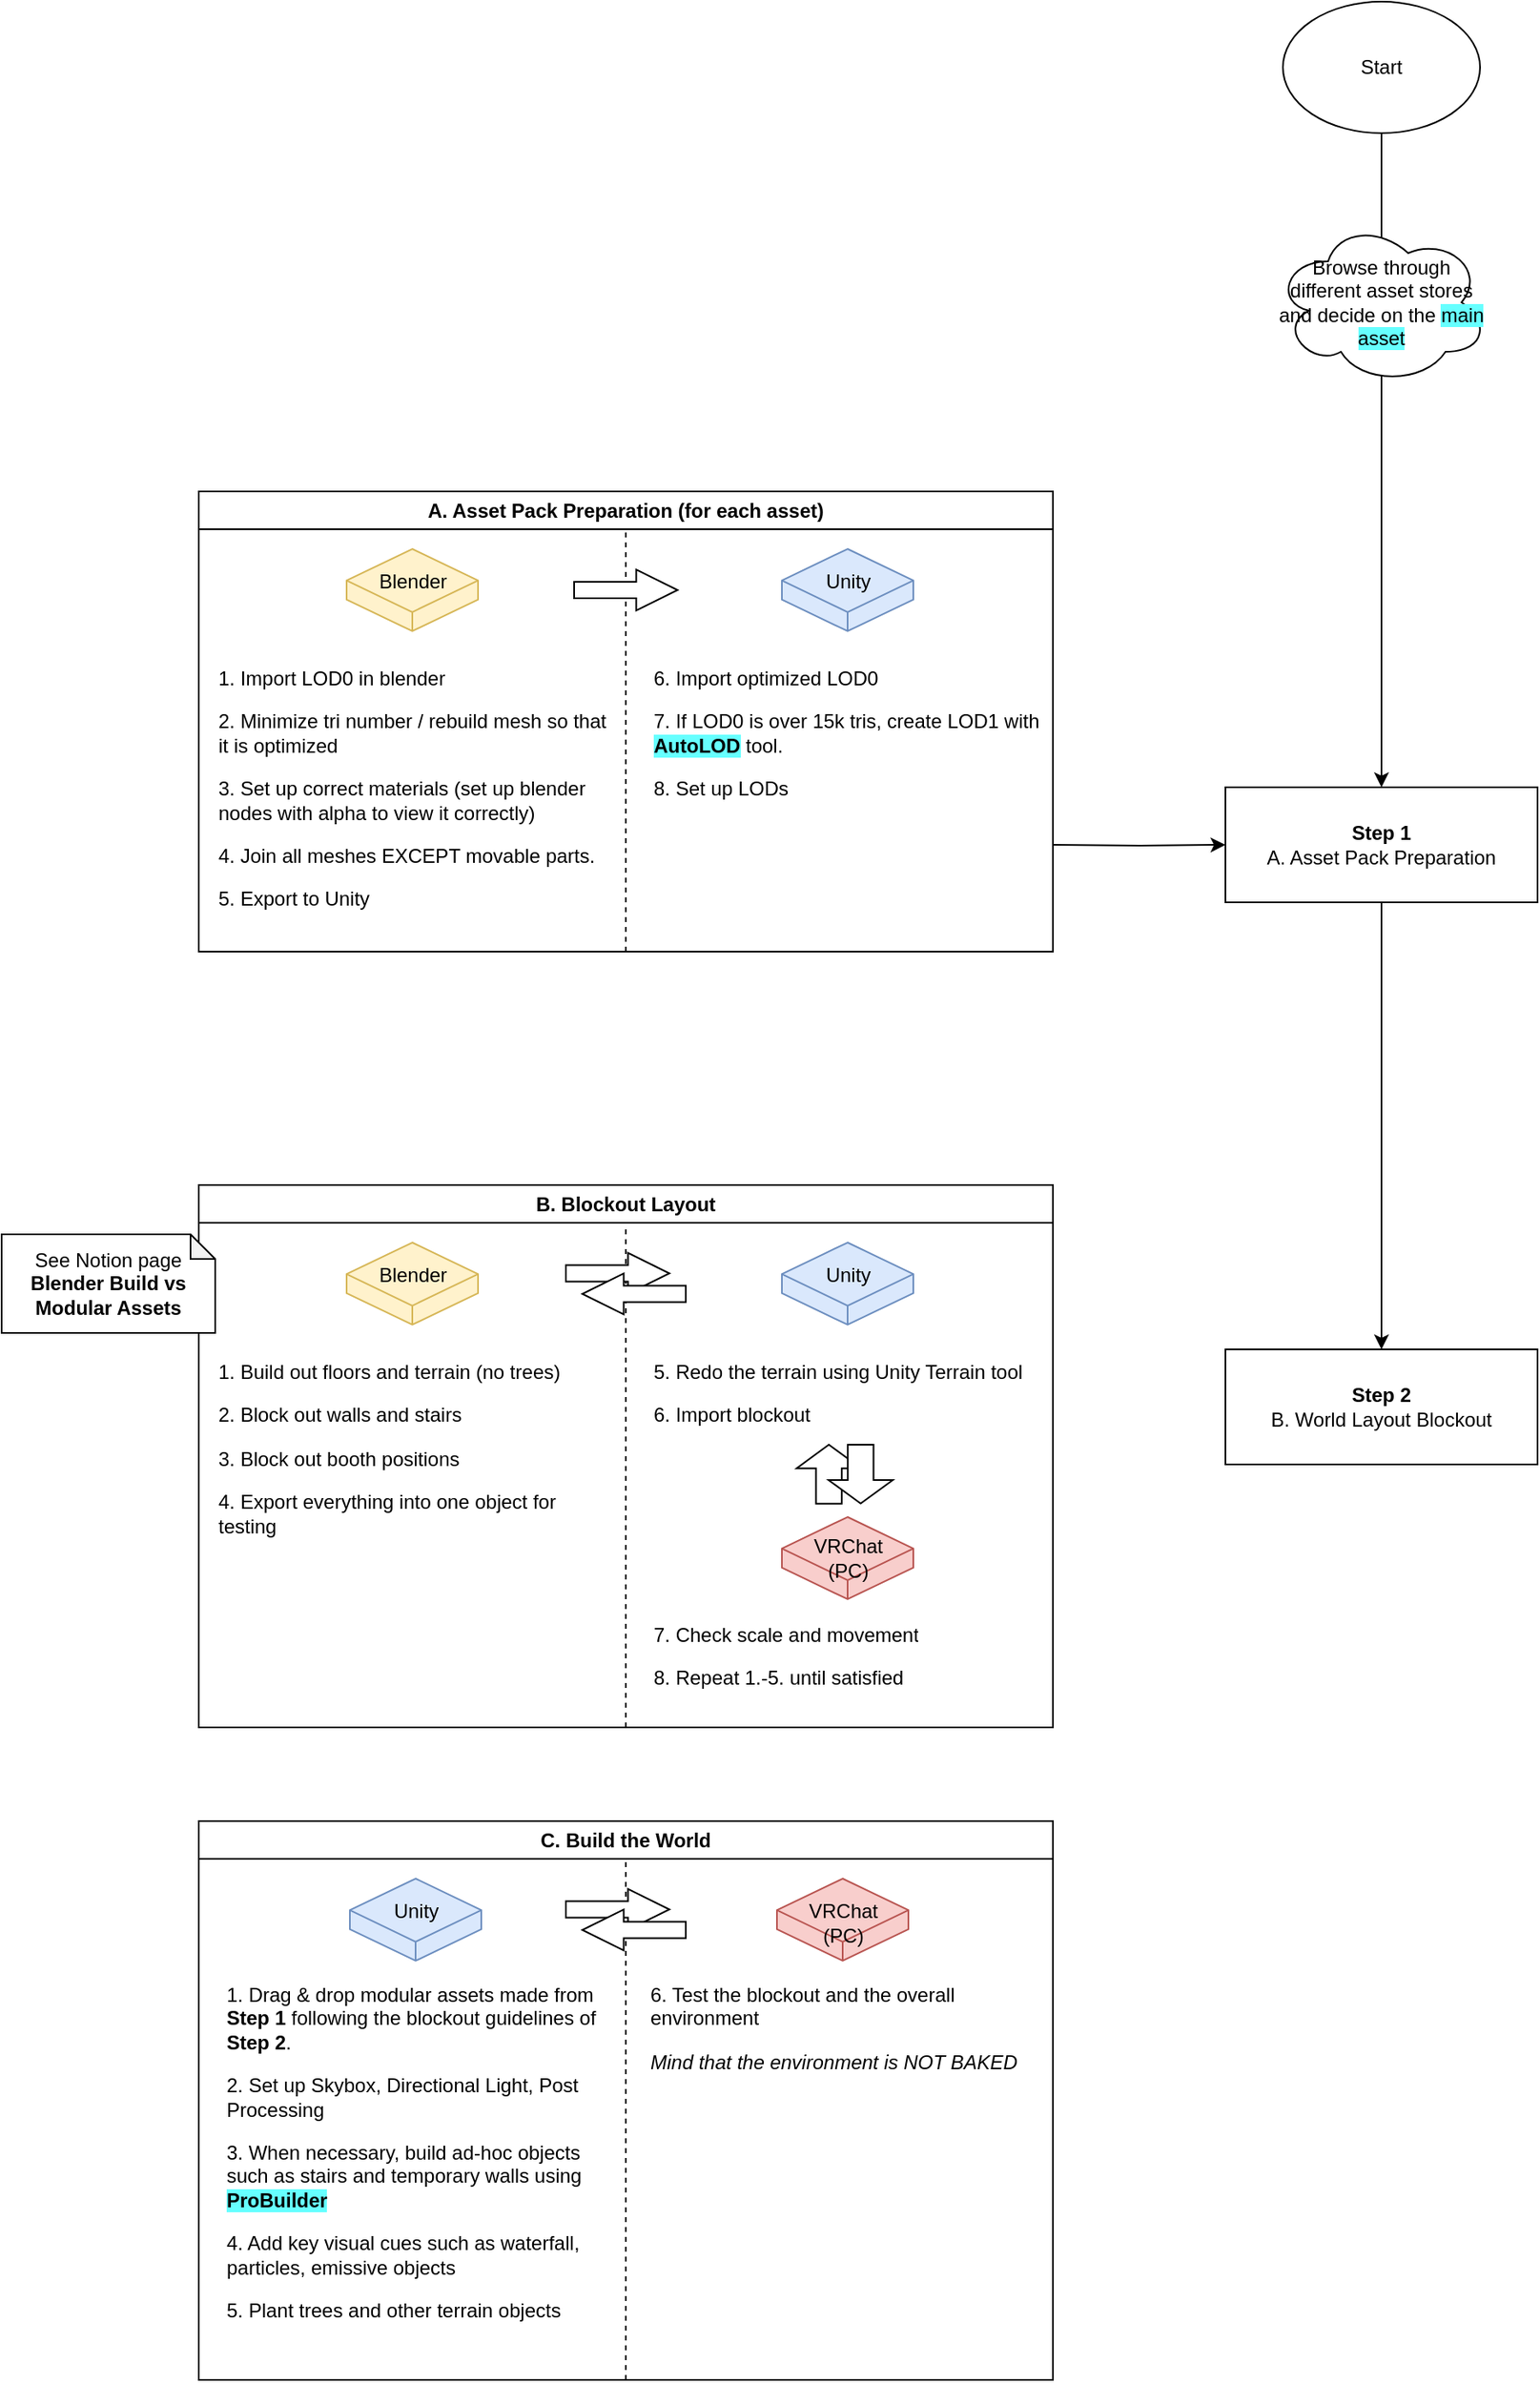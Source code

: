 <mxfile version="26.0.5">
  <diagram name="Page-1" id="mjoIo9GVvfLrUa51Crd4">
    <mxGraphModel dx="2104" dy="696" grid="0" gridSize="10" guides="1" tooltips="1" connect="1" arrows="1" fold="1" page="1" pageScale="1" pageWidth="827" pageHeight="1169" math="0" shadow="0">
      <root>
        <mxCell id="0" />
        <mxCell id="1" parent="0" />
        <mxCell id="FVLfrgH4JOe6l1_wb_6b-6" value="" style="edgeStyle=orthogonalEdgeStyle;rounded=0;orthogonalLoop=1;jettySize=auto;html=1;entryX=0.5;entryY=0;entryDx=0;entryDy=0;" edge="1" parent="1" source="FVLfrgH4JOe6l1_wb_6b-1" target="FVLfrgH4JOe6l1_wb_6b-2">
          <mxGeometry relative="1" as="geometry">
            <Array as="points" />
          </mxGeometry>
        </mxCell>
        <mxCell id="FVLfrgH4JOe6l1_wb_6b-1" value="Start" style="ellipse;whiteSpace=wrap;html=1;" vertex="1" parent="1">
          <mxGeometry x="31" y="92" width="120" height="80" as="geometry" />
        </mxCell>
        <mxCell id="FVLfrgH4JOe6l1_wb_6b-16" value="" style="edgeStyle=orthogonalEdgeStyle;rounded=0;orthogonalLoop=1;jettySize=auto;html=1;" edge="1" parent="1" source="FVLfrgH4JOe6l1_wb_6b-2" target="FVLfrgH4JOe6l1_wb_6b-15">
          <mxGeometry relative="1" as="geometry" />
        </mxCell>
        <mxCell id="FVLfrgH4JOe6l1_wb_6b-2" value="&lt;b&gt;Step 1&lt;/b&gt;&lt;div&gt;A. Asset Pack Preparation&lt;/div&gt;" style="whiteSpace=wrap;html=1;" vertex="1" parent="1">
          <mxGeometry x="-4" y="570" width="190" height="70" as="geometry" />
        </mxCell>
        <mxCell id="FVLfrgH4JOe6l1_wb_6b-5" value="&lt;font style=&quot;font-size: 12px;&quot;&gt;Browse through different asset stores and decide on the &lt;span style=&quot;background-color: rgb(102, 255, 255);&quot;&gt;main asset&lt;/span&gt;&lt;/font&gt;" style="ellipse;shape=cloud;whiteSpace=wrap;html=1;" vertex="1" parent="1">
          <mxGeometry x="26" y="225" width="130" height="100" as="geometry" />
        </mxCell>
        <mxCell id="FVLfrgH4JOe6l1_wb_6b-15" value="&lt;b&gt;Step 2&lt;/b&gt;&lt;div&gt;B. World Layout Blockout&lt;/div&gt;" style="whiteSpace=wrap;html=1;" vertex="1" parent="1">
          <mxGeometry x="-4" y="912" width="190" height="70" as="geometry" />
        </mxCell>
        <mxCell id="FVLfrgH4JOe6l1_wb_6b-59" style="edgeStyle=orthogonalEdgeStyle;rounded=0;orthogonalLoop=1;jettySize=auto;html=1;entryX=0;entryY=0.5;entryDx=0;entryDy=0;" edge="1" parent="1" target="FVLfrgH4JOe6l1_wb_6b-2">
          <mxGeometry relative="1" as="geometry">
            <mxPoint x="-109" y="605" as="sourcePoint" />
            <mxPoint x="-9" y="605" as="targetPoint" />
          </mxGeometry>
        </mxCell>
        <mxCell id="FVLfrgH4JOe6l1_wb_6b-18" value="A. Asset Pack Preparation (for each asset)" style="swimlane;whiteSpace=wrap;html=1;fillColor=default;" vertex="1" parent="1">
          <mxGeometry x="-629" y="390" width="520" height="280" as="geometry" />
        </mxCell>
        <mxCell id="FVLfrgH4JOe6l1_wb_6b-36" value="" style="endArrow=none;dashed=1;html=1;rounded=0;exitX=0.5;exitY=1;exitDx=0;exitDy=0;" edge="1" parent="FVLfrgH4JOe6l1_wb_6b-18" source="FVLfrgH4JOe6l1_wb_6b-18">
          <mxGeometry width="50" height="50" relative="1" as="geometry">
            <mxPoint x="264.58" y="185" as="sourcePoint" />
            <mxPoint x="260" y="25" as="targetPoint" />
          </mxGeometry>
        </mxCell>
        <mxCell id="FVLfrgH4JOe6l1_wb_6b-37" value="&lt;p style=&quot;margin-top: 0px;&quot;&gt;&lt;span style=&quot;background-color: transparent; color: light-dark(rgb(0, 0, 0), rgb(255, 255, 255)); font-size: 12px; font-weight: normal;&quot;&gt;1. Import LOD0 in blender&lt;/span&gt;&lt;/p&gt;&lt;p style=&quot;margin-top: 0px;&quot;&gt;&lt;span style=&quot;background-color: transparent; color: light-dark(rgb(0, 0, 0), rgb(255, 255, 255)); font-size: 12px; font-weight: normal;&quot;&gt;2. Minimize tri number / rebuild mesh so that it is optimized&lt;/span&gt;&lt;/p&gt;&lt;p style=&quot;margin-top: 0px;&quot;&gt;&lt;span style=&quot;background-color: transparent; color: light-dark(rgb(0, 0, 0), rgb(255, 255, 255)); font-size: 12px; font-weight: normal;&quot;&gt;3. Set up correct materials (set up blender nodes with alpha to view it correctly)&lt;/span&gt;&lt;/p&gt;&lt;p style=&quot;margin-top: 0px;&quot;&gt;4. Join all meshes EXCEPT movable parts.&lt;/p&gt;&lt;p style=&quot;margin-top: 0px;&quot;&gt;&lt;span style=&quot;background-color: transparent; color: light-dark(rgb(0, 0, 0), rgb(255, 255, 255)); font-size: 12px; font-weight: normal;&quot;&gt;5. Export to Unity&lt;/span&gt;&lt;/p&gt;" style="text;html=1;whiteSpace=wrap;overflow=hidden;rounded=0;" vertex="1" parent="FVLfrgH4JOe6l1_wb_6b-18">
          <mxGeometry x="10" y="100" width="240" height="160" as="geometry" />
        </mxCell>
        <mxCell id="FVLfrgH4JOe6l1_wb_6b-38" value="&lt;p style=&quot;margin-top: 0px;&quot;&gt;6. Import optimized LOD0&lt;/p&gt;&lt;p style=&quot;margin-top: 0px;&quot;&gt;7. If LOD0 is over 15k tris, create LOD1 with &lt;b style=&quot;background-color: rgb(102, 255, 255);&quot;&gt;AutoLOD&lt;/b&gt; tool.&lt;/p&gt;&lt;p style=&quot;margin-top: 0px;&quot;&gt;8. Set up LODs&lt;/p&gt;" style="text;html=1;whiteSpace=wrap;overflow=hidden;rounded=0;" vertex="1" parent="FVLfrgH4JOe6l1_wb_6b-18">
          <mxGeometry x="275" y="100" width="240" height="137" as="geometry" />
        </mxCell>
        <mxCell id="FVLfrgH4JOe6l1_wb_6b-39" value="" style="shape=singleArrow;whiteSpace=wrap;html=1;arrowWidth=0.4;arrowSize=0.4;" vertex="1" parent="FVLfrgH4JOe6l1_wb_6b-18">
          <mxGeometry x="228.5" y="47.5" width="63" height="25" as="geometry" />
        </mxCell>
        <mxCell id="FVLfrgH4JOe6l1_wb_6b-26" value="" style="html=1;whiteSpace=wrap;shape=isoCube2;backgroundOutline=1;isoAngle=15;fillColor=#fff2cc;strokeColor=#d6b656;" vertex="1" parent="FVLfrgH4JOe6l1_wb_6b-18">
          <mxGeometry x="90" y="35" width="80" height="50" as="geometry" />
        </mxCell>
        <mxCell id="FVLfrgH4JOe6l1_wb_6b-27" value="Blender" style="text;html=1;align=center;verticalAlign=middle;resizable=0;points=[];autosize=1;strokeColor=none;fillColor=none;" vertex="1" parent="FVLfrgH4JOe6l1_wb_6b-18">
          <mxGeometry x="100" y="40" width="60" height="30" as="geometry" />
        </mxCell>
        <mxCell id="FVLfrgH4JOe6l1_wb_6b-29" value="" style="html=1;whiteSpace=wrap;shape=isoCube2;backgroundOutline=1;isoAngle=15;fillColor=#dae8fc;strokeColor=#6c8ebf;" vertex="1" parent="FVLfrgH4JOe6l1_wb_6b-18">
          <mxGeometry x="355" y="35" width="80" height="50" as="geometry" />
        </mxCell>
        <mxCell id="FVLfrgH4JOe6l1_wb_6b-30" value="Unity" style="text;html=1;align=center;verticalAlign=middle;resizable=0;points=[];autosize=1;strokeColor=none;fillColor=none;" vertex="1" parent="FVLfrgH4JOe6l1_wb_6b-18">
          <mxGeometry x="370" y="40" width="50" height="30" as="geometry" />
        </mxCell>
        <mxCell id="FVLfrgH4JOe6l1_wb_6b-40" value="B. Blockout Layout" style="swimlane;whiteSpace=wrap;html=1;fillColor=default;" vertex="1" parent="1">
          <mxGeometry x="-629" y="812" width="520" height="330" as="geometry" />
        </mxCell>
        <mxCell id="FVLfrgH4JOe6l1_wb_6b-41" value="" style="group" vertex="1" connectable="0" parent="FVLfrgH4JOe6l1_wb_6b-40">
          <mxGeometry x="90" y="35" width="80" height="50" as="geometry" />
        </mxCell>
        <mxCell id="FVLfrgH4JOe6l1_wb_6b-42" value="" style="html=1;whiteSpace=wrap;shape=isoCube2;backgroundOutline=1;isoAngle=15;fillColor=#fff2cc;strokeColor=#d6b656;" vertex="1" parent="FVLfrgH4JOe6l1_wb_6b-41">
          <mxGeometry width="80" height="50" as="geometry" />
        </mxCell>
        <mxCell id="FVLfrgH4JOe6l1_wb_6b-43" value="Blender" style="text;html=1;align=center;verticalAlign=middle;resizable=0;points=[];autosize=1;strokeColor=none;fillColor=none;" vertex="1" parent="FVLfrgH4JOe6l1_wb_6b-41">
          <mxGeometry x="10" y="5" width="60" height="30" as="geometry" />
        </mxCell>
        <mxCell id="FVLfrgH4JOe6l1_wb_6b-44" value="" style="group" vertex="1" connectable="0" parent="FVLfrgH4JOe6l1_wb_6b-40">
          <mxGeometry x="355" y="35" width="80" height="50" as="geometry" />
        </mxCell>
        <mxCell id="FVLfrgH4JOe6l1_wb_6b-45" value="" style="html=1;whiteSpace=wrap;shape=isoCube2;backgroundOutline=1;isoAngle=15;labelBorderColor=none;fillColor=#dae8fc;strokeColor=#6c8ebf;" vertex="1" parent="FVLfrgH4JOe6l1_wb_6b-44">
          <mxGeometry width="80" height="50" as="geometry" />
        </mxCell>
        <mxCell id="FVLfrgH4JOe6l1_wb_6b-46" value="Unity" style="text;html=1;align=center;verticalAlign=middle;resizable=0;points=[];autosize=1;strokeColor=none;fillColor=none;" vertex="1" parent="FVLfrgH4JOe6l1_wb_6b-44">
          <mxGeometry x="15" y="5" width="50" height="30" as="geometry" />
        </mxCell>
        <mxCell id="FVLfrgH4JOe6l1_wb_6b-47" value="" style="endArrow=none;dashed=1;html=1;rounded=0;exitX=0.5;exitY=1;exitDx=0;exitDy=0;" edge="1" parent="FVLfrgH4JOe6l1_wb_6b-40" source="FVLfrgH4JOe6l1_wb_6b-40">
          <mxGeometry width="50" height="50" relative="1" as="geometry">
            <mxPoint x="264.58" y="185" as="sourcePoint" />
            <mxPoint x="260" y="25" as="targetPoint" />
          </mxGeometry>
        </mxCell>
        <mxCell id="FVLfrgH4JOe6l1_wb_6b-48" value="&lt;p style=&quot;margin-top: 0px;&quot;&gt;1. Build out floors and terrain (no trees)&lt;/p&gt;&lt;p style=&quot;margin-top: 0px;&quot;&gt;2. Block out walls and stairs&lt;/p&gt;&lt;p style=&quot;margin-top: 0px;&quot;&gt;3. Block out booth positions&lt;/p&gt;&lt;p style=&quot;margin-top: 0px;&quot;&gt;4. Export everything into one object for testing&lt;/p&gt;" style="text;html=1;whiteSpace=wrap;overflow=hidden;rounded=0;" vertex="1" parent="FVLfrgH4JOe6l1_wb_6b-40">
          <mxGeometry x="10" y="100" width="240" height="130" as="geometry" />
        </mxCell>
        <mxCell id="FVLfrgH4JOe6l1_wb_6b-49" value="&lt;p style=&quot;margin-top: 0px;&quot;&gt;5. Redo the terrain using Unity Terrain tool&lt;/p&gt;&lt;p style=&quot;margin-top: 0px;&quot;&gt;6. Import blockout&lt;/p&gt;" style="text;html=1;whiteSpace=wrap;overflow=hidden;rounded=0;" vertex="1" parent="FVLfrgH4JOe6l1_wb_6b-40">
          <mxGeometry x="275" y="100" width="240" height="65" as="geometry" />
        </mxCell>
        <mxCell id="FVLfrgH4JOe6l1_wb_6b-58" value="&lt;p style=&quot;margin-top: 0px;&quot;&gt;7. Check scale and movement&lt;br&gt;&lt;/p&gt;&lt;p style=&quot;margin-top: 0px;&quot;&gt;8. Repeat 1.-5. until satisfied&lt;/p&gt;" style="text;html=1;whiteSpace=wrap;overflow=hidden;rounded=0;" vertex="1" parent="FVLfrgH4JOe6l1_wb_6b-40">
          <mxGeometry x="275" y="260" width="240" height="65" as="geometry" />
        </mxCell>
        <mxCell id="FVLfrgH4JOe6l1_wb_6b-65" value="" style="group" vertex="1" connectable="0" parent="FVLfrgH4JOe6l1_wb_6b-40">
          <mxGeometry x="223.5" y="41.25" width="73" height="37.5" as="geometry" />
        </mxCell>
        <mxCell id="FVLfrgH4JOe6l1_wb_6b-50" value="" style="shape=singleArrow;whiteSpace=wrap;html=1;arrowWidth=0.4;arrowSize=0.4;" vertex="1" parent="FVLfrgH4JOe6l1_wb_6b-65">
          <mxGeometry width="63" height="25" as="geometry" />
        </mxCell>
        <mxCell id="FVLfrgH4JOe6l1_wb_6b-61" value="" style="shape=singleArrow;whiteSpace=wrap;html=1;arrowWidth=0.4;arrowSize=0.4;rotation=-180;" vertex="1" parent="FVLfrgH4JOe6l1_wb_6b-65">
          <mxGeometry x="10" y="12.5" width="63" height="25" as="geometry" />
        </mxCell>
        <mxCell id="FVLfrgH4JOe6l1_wb_6b-69" value="" style="group" vertex="1" connectable="0" parent="FVLfrgH4JOe6l1_wb_6b-40">
          <mxGeometry x="364.005" y="157.996" width="58.519" height="35.818" as="geometry" />
        </mxCell>
        <mxCell id="FVLfrgH4JOe6l1_wb_6b-67" value="" style="shape=singleArrow;whiteSpace=wrap;html=1;arrowWidth=0.4;arrowSize=0.4;rotation=-90;" vertex="1" parent="FVLfrgH4JOe6l1_wb_6b-69">
          <mxGeometry x="1.676" y="-1.676" width="35.815" height="39.167" as="geometry" />
        </mxCell>
        <mxCell id="FVLfrgH4JOe6l1_wb_6b-68" value="" style="shape=singleArrow;whiteSpace=wrap;html=1;arrowWidth=0.4;arrowSize=0.4;rotation=-270;" vertex="1" parent="FVLfrgH4JOe6l1_wb_6b-69">
          <mxGeometry x="21.028" y="-1.672" width="35.815" height="39.167" as="geometry" />
        </mxCell>
        <mxCell id="FVLfrgH4JOe6l1_wb_6b-56" value="" style="html=1;whiteSpace=wrap;shape=isoCube2;backgroundOutline=1;isoAngle=15;fillColor=#f8cecc;strokeColor=#b85450;" vertex="1" parent="FVLfrgH4JOe6l1_wb_6b-40">
          <mxGeometry x="355" y="202" width="80" height="50" as="geometry" />
        </mxCell>
        <mxCell id="FVLfrgH4JOe6l1_wb_6b-57" value="VRChat&lt;div&gt;(PC)&lt;/div&gt;" style="text;html=1;align=center;verticalAlign=middle;resizable=0;points=[];autosize=1;strokeColor=none;fillColor=none;" vertex="1" parent="FVLfrgH4JOe6l1_wb_6b-40">
          <mxGeometry x="365" y="206" width="60" height="41" as="geometry" />
        </mxCell>
        <mxCell id="FVLfrgH4JOe6l1_wb_6b-51" value="See Notion page&lt;div&gt;&lt;b&gt;Blender Build vs Modular Assets&lt;/b&gt;&lt;/div&gt;" style="shape=note;whiteSpace=wrap;html=1;backgroundOutline=1;darkOpacity=0.05;size=15;" vertex="1" parent="1">
          <mxGeometry x="-749" y="842" width="130" height="60" as="geometry" />
        </mxCell>
        <mxCell id="FVLfrgH4JOe6l1_wb_6b-70" value="C. Build the World" style="swimlane;whiteSpace=wrap;html=1;fillColor=default;startSize=23;" vertex="1" parent="1">
          <mxGeometry x="-629" y="1199" width="520" height="340" as="geometry" />
        </mxCell>
        <mxCell id="FVLfrgH4JOe6l1_wb_6b-74" value="" style="group" vertex="1" connectable="0" parent="FVLfrgH4JOe6l1_wb_6b-70">
          <mxGeometry x="92" y="35" width="117" height="50" as="geometry" />
        </mxCell>
        <mxCell id="FVLfrgH4JOe6l1_wb_6b-75" value="" style="html=1;whiteSpace=wrap;shape=isoCube2;backgroundOutline=1;isoAngle=15;fillColor=#dae8fc;strokeColor=#6c8ebf;" vertex="1" parent="FVLfrgH4JOe6l1_wb_6b-74">
          <mxGeometry width="80" height="50" as="geometry" />
        </mxCell>
        <mxCell id="FVLfrgH4JOe6l1_wb_6b-76" value="Unity" style="text;html=1;align=center;verticalAlign=middle;resizable=0;points=[];autosize=1;strokeColor=none;fillColor=none;" vertex="1" parent="FVLfrgH4JOe6l1_wb_6b-74">
          <mxGeometry x="15" y="5" width="50" height="30" as="geometry" />
        </mxCell>
        <mxCell id="FVLfrgH4JOe6l1_wb_6b-80" value="" style="group" vertex="1" connectable="0" parent="FVLfrgH4JOe6l1_wb_6b-74">
          <mxGeometry x="260" width="80" height="50" as="geometry" />
        </mxCell>
        <mxCell id="FVLfrgH4JOe6l1_wb_6b-81" value="" style="html=1;whiteSpace=wrap;shape=isoCube2;backgroundOutline=1;isoAngle=15;fillColor=#f8cecc;strokeColor=#b85450;" vertex="1" parent="FVLfrgH4JOe6l1_wb_6b-80">
          <mxGeometry width="80" height="50" as="geometry" />
        </mxCell>
        <mxCell id="FVLfrgH4JOe6l1_wb_6b-82" value="VRChat&lt;div&gt;(PC)&lt;/div&gt;" style="text;html=1;align=center;verticalAlign=middle;resizable=0;points=[];autosize=1;strokeColor=none;fillColor=none;" vertex="1" parent="FVLfrgH4JOe6l1_wb_6b-80">
          <mxGeometry x="10" y="6" width="60" height="41" as="geometry" />
        </mxCell>
        <mxCell id="FVLfrgH4JOe6l1_wb_6b-77" value="" style="endArrow=none;dashed=1;html=1;rounded=0;exitX=0.5;exitY=1;exitDx=0;exitDy=0;" edge="1" parent="FVLfrgH4JOe6l1_wb_6b-70" source="FVLfrgH4JOe6l1_wb_6b-70">
          <mxGeometry width="50" height="50" relative="1" as="geometry">
            <mxPoint x="264.58" y="185" as="sourcePoint" />
            <mxPoint x="260" y="23" as="targetPoint" />
          </mxGeometry>
        </mxCell>
        <mxCell id="FVLfrgH4JOe6l1_wb_6b-84" value="" style="group" vertex="1" connectable="0" parent="FVLfrgH4JOe6l1_wb_6b-70">
          <mxGeometry x="223.5" y="41.25" width="73" height="37.5" as="geometry" />
        </mxCell>
        <mxCell id="FVLfrgH4JOe6l1_wb_6b-85" value="" style="shape=singleArrow;whiteSpace=wrap;html=1;arrowWidth=0.4;arrowSize=0.4;" vertex="1" parent="FVLfrgH4JOe6l1_wb_6b-84">
          <mxGeometry width="63" height="25" as="geometry" />
        </mxCell>
        <mxCell id="FVLfrgH4JOe6l1_wb_6b-86" value="" style="shape=singleArrow;whiteSpace=wrap;html=1;arrowWidth=0.4;arrowSize=0.4;rotation=-180;" vertex="1" parent="FVLfrgH4JOe6l1_wb_6b-84">
          <mxGeometry x="10" y="12.5" width="63" height="25" as="geometry" />
        </mxCell>
        <mxCell id="FVLfrgH4JOe6l1_wb_6b-90" value="&lt;p style=&quot;margin-top: 0px;&quot;&gt;1. Drag &amp;amp; drop modular assets made from &lt;b&gt;Step 1 &lt;/b&gt;following the blockout guidelines of &lt;b&gt;Step 2&lt;/b&gt;.&lt;/p&gt;&lt;p style=&quot;margin-top: 0px;&quot;&gt;2. Set up Skybox, Directional Light, Post Processing&lt;/p&gt;&lt;p style=&quot;margin-top: 0px;&quot;&gt;3. When necessary, build ad-hoc objects such as stairs and temporary walls using &lt;b style=&quot;background-color: rgb(102, 255, 255);&quot;&gt;ProBuilder&lt;/b&gt;&lt;/p&gt;&lt;p style=&quot;margin-top: 0px;&quot;&gt;4. Add key visual cues such as waterfall, particles, emissive objects&lt;/p&gt;&lt;p style=&quot;margin-top: 0px;&quot;&gt;5. Plant trees and other terrain objects&lt;/p&gt;" style="text;html=1;whiteSpace=wrap;overflow=hidden;rounded=0;" vertex="1" parent="FVLfrgH4JOe6l1_wb_6b-70">
          <mxGeometry x="15" y="92" width="240" height="222" as="geometry" />
        </mxCell>
        <mxCell id="FVLfrgH4JOe6l1_wb_6b-91" value="&lt;p style=&quot;margin-top: 0px;&quot;&gt;6. Test the blockout and the overall environment&lt;/p&gt;&lt;p style=&quot;margin-top: 0px;&quot;&gt;&lt;i&gt;Mind that the environment is NOT BAKED&lt;/i&gt;&lt;/p&gt;&lt;p style=&quot;margin-top: 0px;&quot;&gt;&lt;i&gt;&lt;br&gt;&lt;/i&gt;&lt;/p&gt;" style="text;html=1;whiteSpace=wrap;overflow=hidden;rounded=0;" vertex="1" parent="FVLfrgH4JOe6l1_wb_6b-70">
          <mxGeometry x="272.5" y="92" width="240" height="229" as="geometry" />
        </mxCell>
      </root>
    </mxGraphModel>
  </diagram>
</mxfile>
